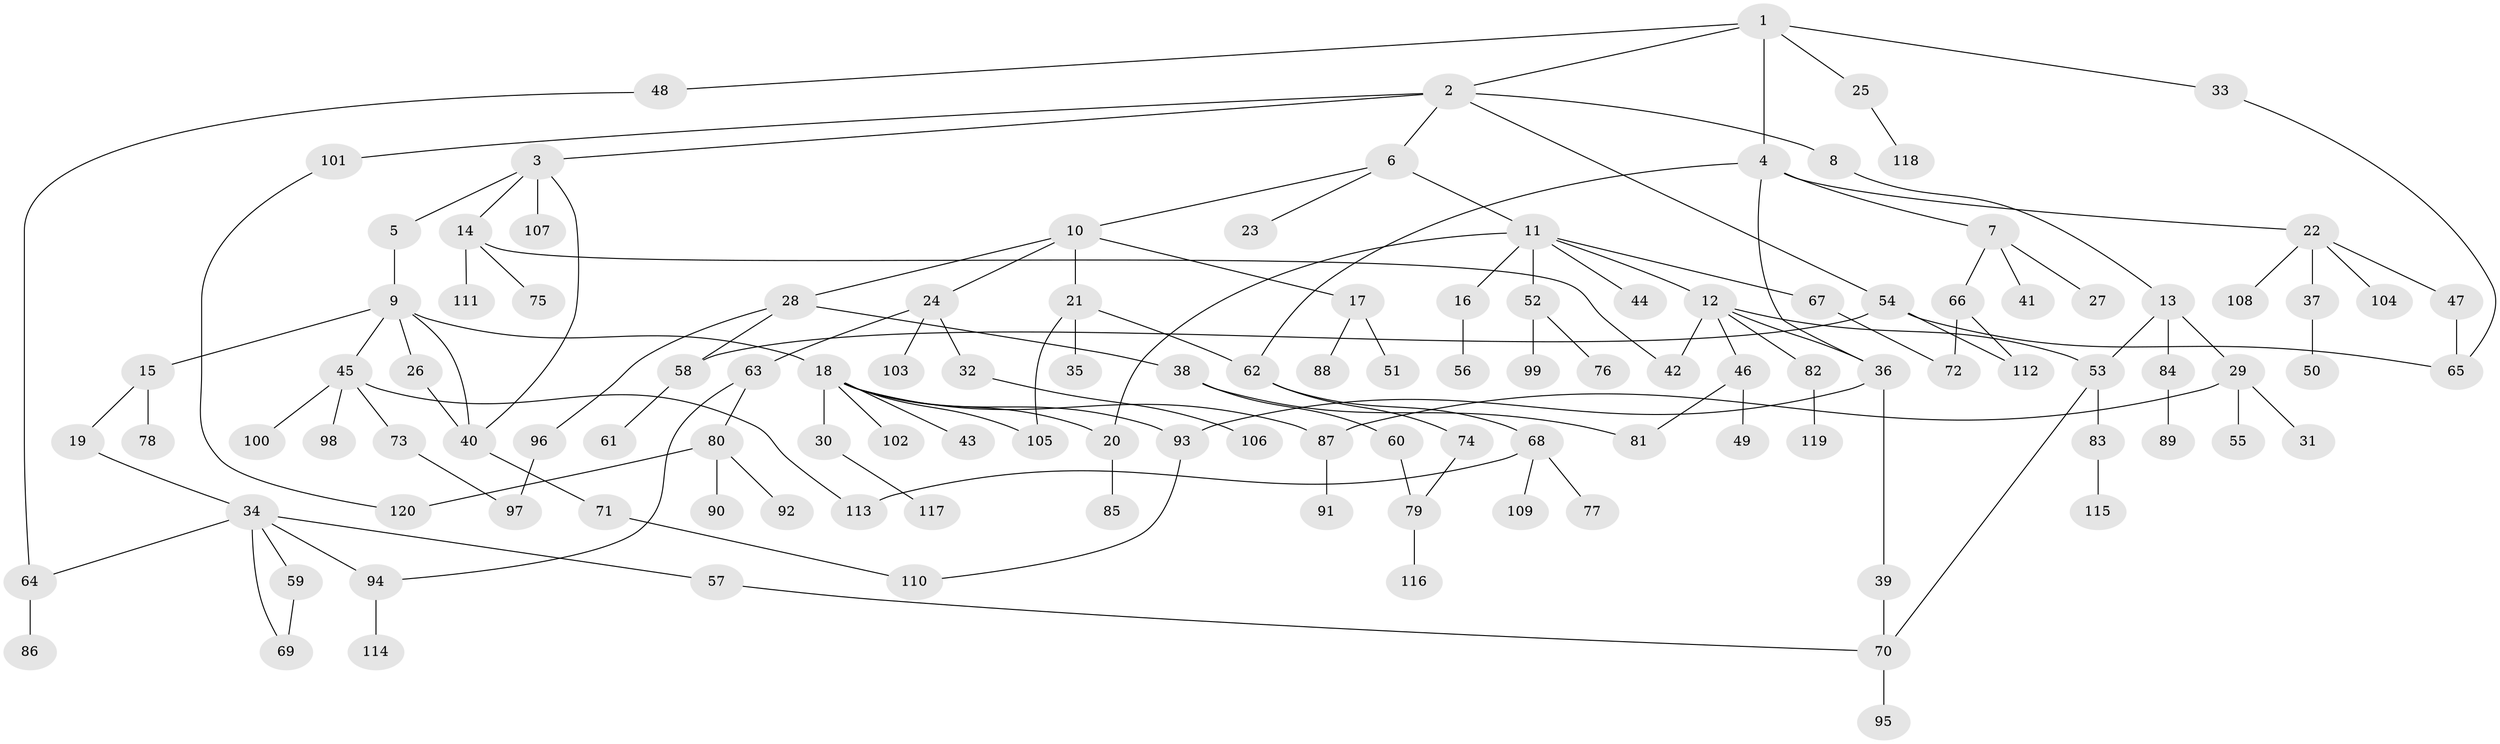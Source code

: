 // Generated by graph-tools (version 1.1) at 2025/49/03/09/25 03:49:26]
// undirected, 120 vertices, 145 edges
graph export_dot {
graph [start="1"]
  node [color=gray90,style=filled];
  1;
  2;
  3;
  4;
  5;
  6;
  7;
  8;
  9;
  10;
  11;
  12;
  13;
  14;
  15;
  16;
  17;
  18;
  19;
  20;
  21;
  22;
  23;
  24;
  25;
  26;
  27;
  28;
  29;
  30;
  31;
  32;
  33;
  34;
  35;
  36;
  37;
  38;
  39;
  40;
  41;
  42;
  43;
  44;
  45;
  46;
  47;
  48;
  49;
  50;
  51;
  52;
  53;
  54;
  55;
  56;
  57;
  58;
  59;
  60;
  61;
  62;
  63;
  64;
  65;
  66;
  67;
  68;
  69;
  70;
  71;
  72;
  73;
  74;
  75;
  76;
  77;
  78;
  79;
  80;
  81;
  82;
  83;
  84;
  85;
  86;
  87;
  88;
  89;
  90;
  91;
  92;
  93;
  94;
  95;
  96;
  97;
  98;
  99;
  100;
  101;
  102;
  103;
  104;
  105;
  106;
  107;
  108;
  109;
  110;
  111;
  112;
  113;
  114;
  115;
  116;
  117;
  118;
  119;
  120;
  1 -- 2;
  1 -- 4;
  1 -- 25;
  1 -- 33;
  1 -- 48;
  2 -- 3;
  2 -- 6;
  2 -- 8;
  2 -- 54;
  2 -- 101;
  3 -- 5;
  3 -- 14;
  3 -- 107;
  3 -- 40;
  4 -- 7;
  4 -- 22;
  4 -- 36;
  4 -- 62;
  5 -- 9;
  6 -- 10;
  6 -- 11;
  6 -- 23;
  7 -- 27;
  7 -- 41;
  7 -- 66;
  8 -- 13;
  9 -- 15;
  9 -- 18;
  9 -- 26;
  9 -- 40;
  9 -- 45;
  10 -- 17;
  10 -- 21;
  10 -- 24;
  10 -- 28;
  11 -- 12;
  11 -- 16;
  11 -- 44;
  11 -- 52;
  11 -- 67;
  11 -- 20;
  12 -- 36;
  12 -- 42;
  12 -- 46;
  12 -- 82;
  12 -- 53;
  13 -- 29;
  13 -- 53;
  13 -- 84;
  14 -- 75;
  14 -- 111;
  14 -- 42;
  15 -- 19;
  15 -- 78;
  16 -- 56;
  17 -- 51;
  17 -- 88;
  18 -- 20;
  18 -- 30;
  18 -- 43;
  18 -- 102;
  18 -- 93;
  18 -- 105;
  18 -- 87;
  19 -- 34;
  20 -- 85;
  21 -- 35;
  21 -- 62;
  21 -- 105;
  22 -- 37;
  22 -- 47;
  22 -- 104;
  22 -- 108;
  24 -- 32;
  24 -- 63;
  24 -- 103;
  25 -- 118;
  26 -- 40;
  28 -- 38;
  28 -- 58;
  28 -- 96;
  29 -- 31;
  29 -- 55;
  29 -- 87;
  30 -- 117;
  32 -- 106;
  33 -- 65;
  34 -- 57;
  34 -- 59;
  34 -- 64;
  34 -- 69;
  34 -- 94;
  36 -- 39;
  36 -- 93;
  37 -- 50;
  38 -- 60;
  38 -- 81;
  39 -- 70;
  40 -- 71;
  45 -- 73;
  45 -- 98;
  45 -- 100;
  45 -- 113;
  46 -- 49;
  46 -- 81;
  47 -- 65;
  48 -- 64;
  52 -- 76;
  52 -- 99;
  53 -- 83;
  53 -- 70;
  54 -- 65;
  54 -- 112;
  54 -- 58;
  57 -- 70;
  58 -- 61;
  59 -- 69;
  60 -- 79;
  62 -- 68;
  62 -- 74;
  63 -- 80;
  63 -- 94;
  64 -- 86;
  66 -- 72;
  66 -- 112;
  67 -- 72;
  68 -- 77;
  68 -- 109;
  68 -- 113;
  70 -- 95;
  71 -- 110;
  73 -- 97;
  74 -- 79;
  79 -- 116;
  80 -- 90;
  80 -- 92;
  80 -- 120;
  82 -- 119;
  83 -- 115;
  84 -- 89;
  87 -- 91;
  93 -- 110;
  94 -- 114;
  96 -- 97;
  101 -- 120;
}
